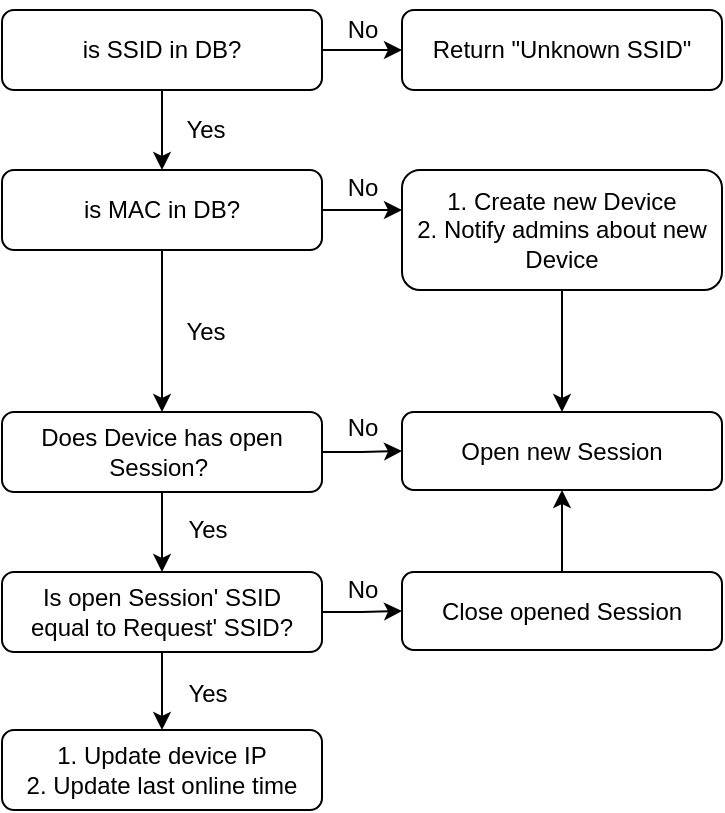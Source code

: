 <mxfile version="15.5.4" type="embed"><diagram id="C5RBs43oDa-KdzZeNtuy" name="Page-1"><mxGraphModel dx="530" dy="455" grid="1" gridSize="10" guides="1" tooltips="1" connect="1" arrows="1" fold="1" page="1" pageScale="1" pageWidth="827" pageHeight="1169" math="0" shadow="0"><root><mxCell id="WIyWlLk6GJQsqaUBKTNV-0"/><mxCell id="WIyWlLk6GJQsqaUBKTNV-1" parent="WIyWlLk6GJQsqaUBKTNV-0"/><mxCell id="s5dN2E0NdhGlkaAE_8GP-2" value="" style="edgeStyle=orthogonalEdgeStyle;rounded=0;orthogonalLoop=1;jettySize=auto;html=1;" parent="WIyWlLk6GJQsqaUBKTNV-1" source="WIyWlLk6GJQsqaUBKTNV-3" target="s5dN2E0NdhGlkaAE_8GP-1" edge="1"><mxGeometry relative="1" as="geometry"/></mxCell><mxCell id="s5dN2E0NdhGlkaAE_8GP-17" style="edgeStyle=orthogonalEdgeStyle;rounded=0;orthogonalLoop=1;jettySize=auto;html=1;exitX=0.5;exitY=1;exitDx=0;exitDy=0;entryX=0.5;entryY=0;entryDx=0;entryDy=0;" parent="WIyWlLk6GJQsqaUBKTNV-1" source="WIyWlLk6GJQsqaUBKTNV-3" target="s5dN2E0NdhGlkaAE_8GP-5" edge="1"><mxGeometry relative="1" as="geometry"/></mxCell><mxCell id="WIyWlLk6GJQsqaUBKTNV-3" value="is SSID in DB?" style="rounded=1;whiteSpace=wrap;html=1;fontSize=12;glass=0;strokeWidth=1;shadow=0;" parent="WIyWlLk6GJQsqaUBKTNV-1" vertex="1"><mxGeometry x="120" y="80" width="160" height="40" as="geometry"/></mxCell><mxCell id="s5dN2E0NdhGlkaAE_8GP-33" style="edgeStyle=orthogonalEdgeStyle;rounded=0;orthogonalLoop=1;jettySize=auto;html=1;" parent="WIyWlLk6GJQsqaUBKTNV-1" source="WIyWlLk6GJQsqaUBKTNV-7" target="s5dN2E0NdhGlkaAE_8GP-27" edge="1"><mxGeometry relative="1" as="geometry"/></mxCell><mxCell id="WIyWlLk6GJQsqaUBKTNV-7" value="1. Create new Device&lt;br&gt;2. Notify admins about new Device" style="rounded=1;whiteSpace=wrap;html=1;fontSize=12;glass=0;strokeWidth=1;shadow=0;" parent="WIyWlLk6GJQsqaUBKTNV-1" vertex="1"><mxGeometry x="320" y="160" width="160" height="60" as="geometry"/></mxCell><mxCell id="s5dN2E0NdhGlkaAE_8GP-0" value="Yes" style="text;html=1;strokeColor=none;fillColor=none;align=center;verticalAlign=middle;whiteSpace=wrap;rounded=0;" parent="WIyWlLk6GJQsqaUBKTNV-1" vertex="1"><mxGeometry x="192" y="134" width="60" height="12" as="geometry"/></mxCell><mxCell id="s5dN2E0NdhGlkaAE_8GP-1" value="Return &quot;Unknown SSID&quot;" style="rounded=1;whiteSpace=wrap;html=1;" parent="WIyWlLk6GJQsqaUBKTNV-1" vertex="1"><mxGeometry x="320" y="80" width="160" height="40" as="geometry"/></mxCell><mxCell id="s5dN2E0NdhGlkaAE_8GP-4" value="No" style="text;html=1;align=center;verticalAlign=middle;resizable=0;points=[];autosize=1;strokeColor=none;fillColor=none;" parent="WIyWlLk6GJQsqaUBKTNV-1" vertex="1"><mxGeometry x="280" y="75" width="40" height="30" as="geometry"/></mxCell><mxCell id="s5dN2E0NdhGlkaAE_8GP-11" style="edgeStyle=orthogonalEdgeStyle;rounded=0;orthogonalLoop=1;jettySize=auto;html=1;exitX=1;exitY=0.5;exitDx=0;exitDy=0;" parent="WIyWlLk6GJQsqaUBKTNV-1" source="s5dN2E0NdhGlkaAE_8GP-5" edge="1"><mxGeometry relative="1" as="geometry"><mxPoint x="320" y="180" as="targetPoint"/></mxGeometry></mxCell><mxCell id="s5dN2E0NdhGlkaAE_8GP-18" style="edgeStyle=orthogonalEdgeStyle;rounded=0;orthogonalLoop=1;jettySize=auto;html=1;exitX=0.5;exitY=1;exitDx=0;exitDy=0;entryX=0.5;entryY=0;entryDx=0;entryDy=0;" parent="WIyWlLk6GJQsqaUBKTNV-1" source="s5dN2E0NdhGlkaAE_8GP-5" target="s5dN2E0NdhGlkaAE_8GP-12" edge="1"><mxGeometry relative="1" as="geometry"/></mxCell><mxCell id="s5dN2E0NdhGlkaAE_8GP-5" value="is MAC in DB?" style="rounded=1;whiteSpace=wrap;html=1;" parent="WIyWlLk6GJQsqaUBKTNV-1" vertex="1"><mxGeometry x="120" y="160" width="160" height="40" as="geometry"/></mxCell><mxCell id="s5dN2E0NdhGlkaAE_8GP-14" style="edgeStyle=orthogonalEdgeStyle;rounded=0;orthogonalLoop=1;jettySize=auto;html=1;exitX=0.5;exitY=1;exitDx=0;exitDy=0;entryX=0.5;entryY=0;entryDx=0;entryDy=0;" parent="WIyWlLk6GJQsqaUBKTNV-1" source="s5dN2E0NdhGlkaAE_8GP-12" target="s5dN2E0NdhGlkaAE_8GP-13" edge="1"><mxGeometry relative="1" as="geometry"/></mxCell><mxCell id="s5dN2E0NdhGlkaAE_8GP-28" style="edgeStyle=orthogonalEdgeStyle;rounded=0;orthogonalLoop=1;jettySize=auto;html=1;exitX=1;exitY=0.5;exitDx=0;exitDy=0;entryX=0;entryY=0.5;entryDx=0;entryDy=0;" parent="WIyWlLk6GJQsqaUBKTNV-1" source="s5dN2E0NdhGlkaAE_8GP-12" target="s5dN2E0NdhGlkaAE_8GP-27" edge="1"><mxGeometry relative="1" as="geometry"/></mxCell><mxCell id="s5dN2E0NdhGlkaAE_8GP-12" value="Does Device has open Session?&amp;nbsp;" style="rounded=1;whiteSpace=wrap;html=1;" parent="WIyWlLk6GJQsqaUBKTNV-1" vertex="1"><mxGeometry x="120" y="281" width="160" height="40" as="geometry"/></mxCell><mxCell id="s5dN2E0NdhGlkaAE_8GP-22" style="edgeStyle=orthogonalEdgeStyle;rounded=0;orthogonalLoop=1;jettySize=auto;html=1;exitX=0.5;exitY=1;exitDx=0;exitDy=0;entryX=0.5;entryY=0;entryDx=0;entryDy=0;" parent="WIyWlLk6GJQsqaUBKTNV-1" source="s5dN2E0NdhGlkaAE_8GP-13" target="s5dN2E0NdhGlkaAE_8GP-21" edge="1"><mxGeometry relative="1" as="geometry"/></mxCell><mxCell id="s5dN2E0NdhGlkaAE_8GP-25" style="edgeStyle=orthogonalEdgeStyle;rounded=0;orthogonalLoop=1;jettySize=auto;html=1;exitX=1;exitY=0.5;exitDx=0;exitDy=0;entryX=0;entryY=0.5;entryDx=0;entryDy=0;" parent="WIyWlLk6GJQsqaUBKTNV-1" source="s5dN2E0NdhGlkaAE_8GP-13" target="s5dN2E0NdhGlkaAE_8GP-24" edge="1"><mxGeometry relative="1" as="geometry"/></mxCell><mxCell id="s5dN2E0NdhGlkaAE_8GP-13" value="Is open Session' SSID &lt;br&gt;equal to Request' SSID?" style="rounded=1;whiteSpace=wrap;html=1;" parent="WIyWlLk6GJQsqaUBKTNV-1" vertex="1"><mxGeometry x="120" y="361" width="160" height="40" as="geometry"/></mxCell><mxCell id="s5dN2E0NdhGlkaAE_8GP-15" value="Yes" style="text;html=1;strokeColor=none;fillColor=none;align=center;verticalAlign=middle;whiteSpace=wrap;rounded=0;" parent="WIyWlLk6GJQsqaUBKTNV-1" vertex="1"><mxGeometry x="193" y="325" width="60" height="30" as="geometry"/></mxCell><mxCell id="s5dN2E0NdhGlkaAE_8GP-19" value="Yes" style="text;html=1;strokeColor=none;fillColor=none;align=center;verticalAlign=middle;whiteSpace=wrap;rounded=0;" parent="WIyWlLk6GJQsqaUBKTNV-1" vertex="1"><mxGeometry x="192" y="230" width="60" height="22" as="geometry"/></mxCell><mxCell id="s5dN2E0NdhGlkaAE_8GP-20" value="No" style="text;html=1;align=center;verticalAlign=middle;resizable=0;points=[];autosize=1;strokeColor=none;fillColor=none;" parent="WIyWlLk6GJQsqaUBKTNV-1" vertex="1"><mxGeometry x="280" y="154" width="40" height="30" as="geometry"/></mxCell><mxCell id="s5dN2E0NdhGlkaAE_8GP-21" value="1. Update device IP&lt;br&gt;2. Update last online time" style="rounded=1;whiteSpace=wrap;html=1;" parent="WIyWlLk6GJQsqaUBKTNV-1" vertex="1"><mxGeometry x="120" y="440" width="160" height="40" as="geometry"/></mxCell><mxCell id="s5dN2E0NdhGlkaAE_8GP-23" value="Yes" style="text;html=1;strokeColor=none;fillColor=none;align=center;verticalAlign=middle;whiteSpace=wrap;rounded=0;" parent="WIyWlLk6GJQsqaUBKTNV-1" vertex="1"><mxGeometry x="193" y="407" width="60" height="30" as="geometry"/></mxCell><mxCell id="s5dN2E0NdhGlkaAE_8GP-30" style="edgeStyle=orthogonalEdgeStyle;rounded=0;orthogonalLoop=1;jettySize=auto;html=1;exitX=0.5;exitY=0;exitDx=0;exitDy=0;entryX=0.5;entryY=1;entryDx=0;entryDy=0;" parent="WIyWlLk6GJQsqaUBKTNV-1" source="s5dN2E0NdhGlkaAE_8GP-24" target="s5dN2E0NdhGlkaAE_8GP-27" edge="1"><mxGeometry relative="1" as="geometry"/></mxCell><mxCell id="s5dN2E0NdhGlkaAE_8GP-24" value="Close opened Session" style="rounded=1;whiteSpace=wrap;html=1;" parent="WIyWlLk6GJQsqaUBKTNV-1" vertex="1"><mxGeometry x="320" y="361" width="160" height="39" as="geometry"/></mxCell><mxCell id="s5dN2E0NdhGlkaAE_8GP-26" value="No" style="text;html=1;align=center;verticalAlign=middle;resizable=0;points=[];autosize=1;strokeColor=none;fillColor=none;" parent="WIyWlLk6GJQsqaUBKTNV-1" vertex="1"><mxGeometry x="280" y="355" width="40" height="30" as="geometry"/></mxCell><mxCell id="s5dN2E0NdhGlkaAE_8GP-27" value="Open new Session" style="rounded=1;whiteSpace=wrap;html=1;" parent="WIyWlLk6GJQsqaUBKTNV-1" vertex="1"><mxGeometry x="320" y="281" width="160" height="39" as="geometry"/></mxCell><mxCell id="s5dN2E0NdhGlkaAE_8GP-29" value="No" style="text;html=1;align=center;verticalAlign=middle;resizable=0;points=[];autosize=1;strokeColor=none;fillColor=none;" parent="WIyWlLk6GJQsqaUBKTNV-1" vertex="1"><mxGeometry x="280" y="274" width="40" height="30" as="geometry"/></mxCell></root></mxGraphModel></diagram></mxfile>